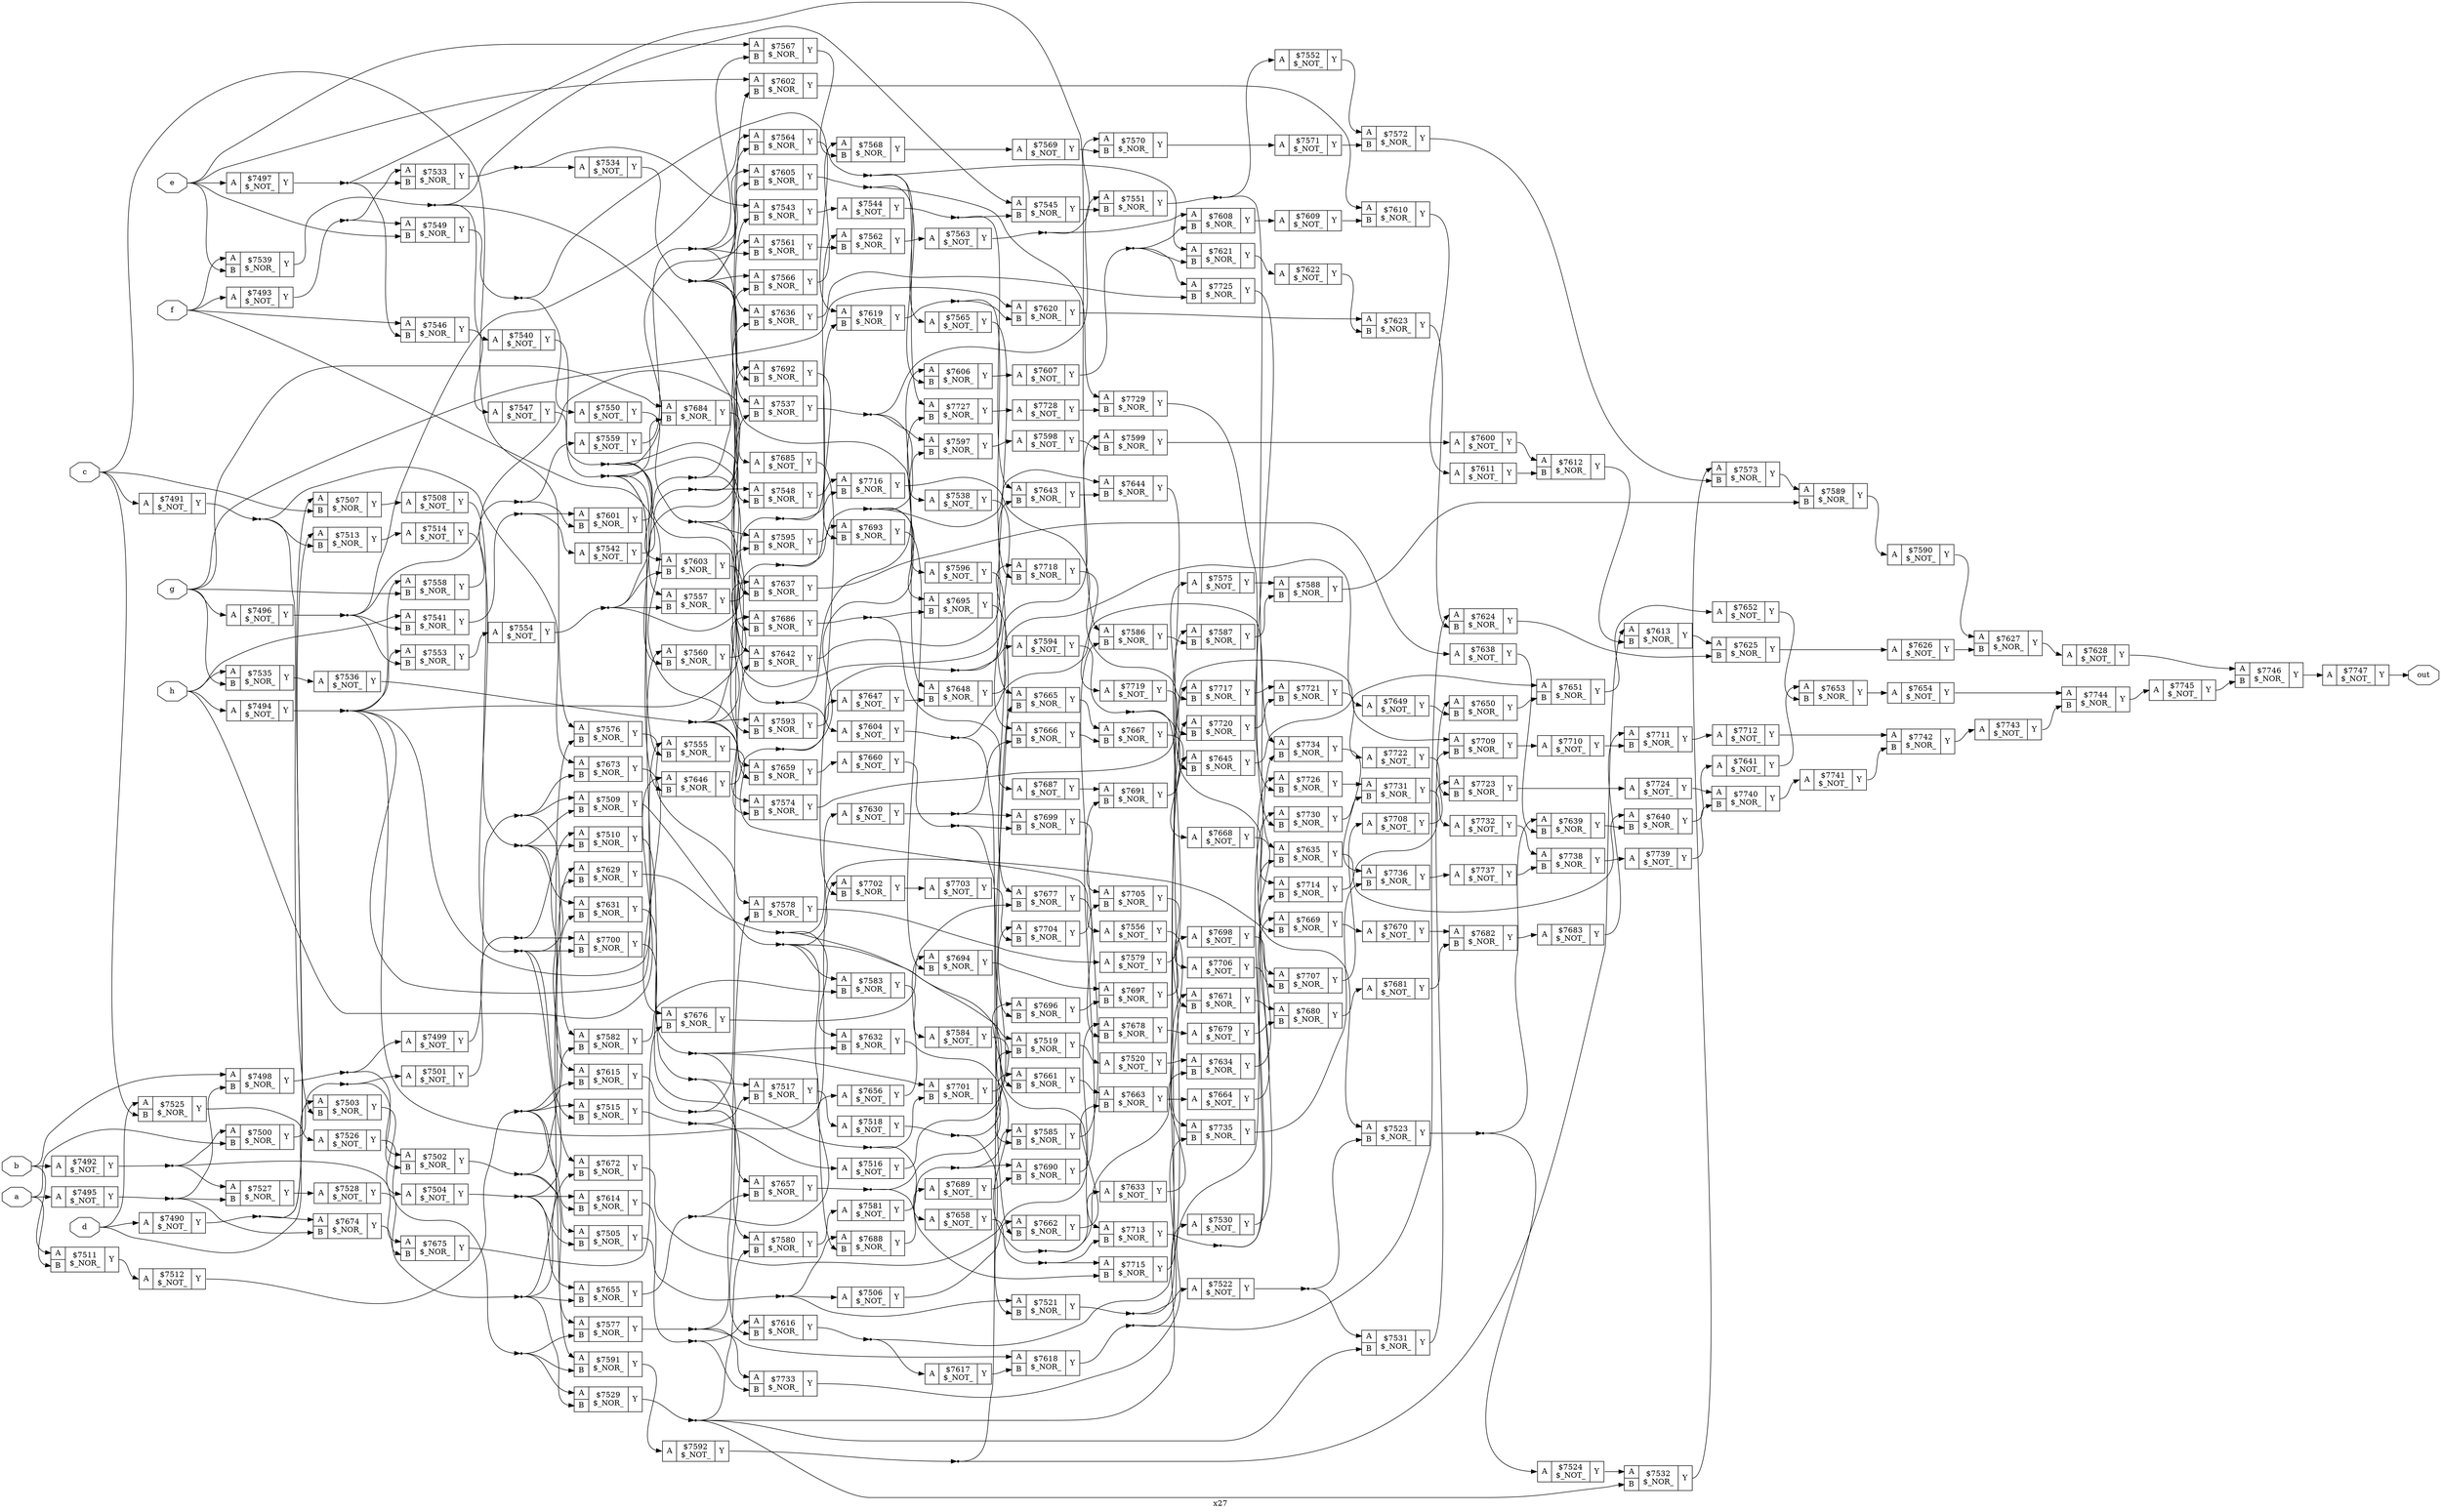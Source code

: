 digraph "x27" {
label="x27";
rankdir="LR";
remincross=true;
n258 [ shape=octagon, label="a", color="black", fontcolor="black" ];
n259 [ shape=octagon, label="b", color="black", fontcolor="black" ];
n260 [ shape=octagon, label="c", color="black", fontcolor="black" ];
n261 [ shape=octagon, label="d", color="black", fontcolor="black" ];
n262 [ shape=octagon, label="e", color="black", fontcolor="black" ];
n263 [ shape=octagon, label="f", color="black", fontcolor="black" ];
n264 [ shape=octagon, label="g", color="black", fontcolor="black" ];
n265 [ shape=octagon, label="h", color="black", fontcolor="black" ];
n266 [ shape=octagon, label="out", color="black", fontcolor="black" ];
c269 [ shape=record, label="{{<p267> A}|$7490\n$_NOT_|{<p268> Y}}" ];
c270 [ shape=record, label="{{<p267> A}|$7491\n$_NOT_|{<p268> Y}}" ];
c271 [ shape=record, label="{{<p267> A}|$7492\n$_NOT_|{<p268> Y}}" ];
c272 [ shape=record, label="{{<p267> A}|$7493\n$_NOT_|{<p268> Y}}" ];
c273 [ shape=record, label="{{<p267> A}|$7494\n$_NOT_|{<p268> Y}}" ];
c274 [ shape=record, label="{{<p267> A}|$7495\n$_NOT_|{<p268> Y}}" ];
c275 [ shape=record, label="{{<p267> A}|$7496\n$_NOT_|{<p268> Y}}" ];
c276 [ shape=record, label="{{<p267> A}|$7497\n$_NOT_|{<p268> Y}}" ];
c278 [ shape=record, label="{{<p267> A|<p277> B}|$7498\n$_NOR_|{<p268> Y}}" ];
c279 [ shape=record, label="{{<p267> A}|$7499\n$_NOT_|{<p268> Y}}" ];
c280 [ shape=record, label="{{<p267> A|<p277> B}|$7500\n$_NOR_|{<p268> Y}}" ];
c281 [ shape=record, label="{{<p267> A}|$7501\n$_NOT_|{<p268> Y}}" ];
c282 [ shape=record, label="{{<p267> A|<p277> B}|$7502\n$_NOR_|{<p268> Y}}" ];
c283 [ shape=record, label="{{<p267> A|<p277> B}|$7503\n$_NOR_|{<p268> Y}}" ];
c284 [ shape=record, label="{{<p267> A}|$7504\n$_NOT_|{<p268> Y}}" ];
c285 [ shape=record, label="{{<p267> A|<p277> B}|$7505\n$_NOR_|{<p268> Y}}" ];
c286 [ shape=record, label="{{<p267> A}|$7506\n$_NOT_|{<p268> Y}}" ];
c287 [ shape=record, label="{{<p267> A|<p277> B}|$7507\n$_NOR_|{<p268> Y}}" ];
c288 [ shape=record, label="{{<p267> A}|$7508\n$_NOT_|{<p268> Y}}" ];
c289 [ shape=record, label="{{<p267> A|<p277> B}|$7509\n$_NOR_|{<p268> Y}}" ];
c290 [ shape=record, label="{{<p267> A|<p277> B}|$7510\n$_NOR_|{<p268> Y}}" ];
c291 [ shape=record, label="{{<p267> A|<p277> B}|$7511\n$_NOR_|{<p268> Y}}" ];
c292 [ shape=record, label="{{<p267> A}|$7512\n$_NOT_|{<p268> Y}}" ];
c293 [ shape=record, label="{{<p267> A|<p277> B}|$7513\n$_NOR_|{<p268> Y}}" ];
c294 [ shape=record, label="{{<p267> A}|$7514\n$_NOT_|{<p268> Y}}" ];
c295 [ shape=record, label="{{<p267> A|<p277> B}|$7515\n$_NOR_|{<p268> Y}}" ];
c296 [ shape=record, label="{{<p267> A}|$7516\n$_NOT_|{<p268> Y}}" ];
c297 [ shape=record, label="{{<p267> A|<p277> B}|$7517\n$_NOR_|{<p268> Y}}" ];
c298 [ shape=record, label="{{<p267> A}|$7518\n$_NOT_|{<p268> Y}}" ];
c299 [ shape=record, label="{{<p267> A|<p277> B}|$7519\n$_NOR_|{<p268> Y}}" ];
c300 [ shape=record, label="{{<p267> A}|$7520\n$_NOT_|{<p268> Y}}" ];
c301 [ shape=record, label="{{<p267> A|<p277> B}|$7521\n$_NOR_|{<p268> Y}}" ];
c302 [ shape=record, label="{{<p267> A}|$7522\n$_NOT_|{<p268> Y}}" ];
c303 [ shape=record, label="{{<p267> A|<p277> B}|$7523\n$_NOR_|{<p268> Y}}" ];
c304 [ shape=record, label="{{<p267> A}|$7524\n$_NOT_|{<p268> Y}}" ];
c305 [ shape=record, label="{{<p267> A|<p277> B}|$7525\n$_NOR_|{<p268> Y}}" ];
c306 [ shape=record, label="{{<p267> A}|$7526\n$_NOT_|{<p268> Y}}" ];
c307 [ shape=record, label="{{<p267> A|<p277> B}|$7527\n$_NOR_|{<p268> Y}}" ];
c308 [ shape=record, label="{{<p267> A}|$7528\n$_NOT_|{<p268> Y}}" ];
c309 [ shape=record, label="{{<p267> A|<p277> B}|$7529\n$_NOR_|{<p268> Y}}" ];
c310 [ shape=record, label="{{<p267> A}|$7530\n$_NOT_|{<p268> Y}}" ];
c311 [ shape=record, label="{{<p267> A|<p277> B}|$7531\n$_NOR_|{<p268> Y}}" ];
c312 [ shape=record, label="{{<p267> A|<p277> B}|$7532\n$_NOR_|{<p268> Y}}" ];
c313 [ shape=record, label="{{<p267> A|<p277> B}|$7533\n$_NOR_|{<p268> Y}}" ];
c314 [ shape=record, label="{{<p267> A}|$7534\n$_NOT_|{<p268> Y}}" ];
c315 [ shape=record, label="{{<p267> A|<p277> B}|$7535\n$_NOR_|{<p268> Y}}" ];
c316 [ shape=record, label="{{<p267> A}|$7536\n$_NOT_|{<p268> Y}}" ];
c317 [ shape=record, label="{{<p267> A|<p277> B}|$7537\n$_NOR_|{<p268> Y}}" ];
c318 [ shape=record, label="{{<p267> A}|$7538\n$_NOT_|{<p268> Y}}" ];
c319 [ shape=record, label="{{<p267> A|<p277> B}|$7539\n$_NOR_|{<p268> Y}}" ];
c320 [ shape=record, label="{{<p267> A}|$7540\n$_NOT_|{<p268> Y}}" ];
c321 [ shape=record, label="{{<p267> A|<p277> B}|$7541\n$_NOR_|{<p268> Y}}" ];
c322 [ shape=record, label="{{<p267> A}|$7542\n$_NOT_|{<p268> Y}}" ];
c323 [ shape=record, label="{{<p267> A|<p277> B}|$7543\n$_NOR_|{<p268> Y}}" ];
c324 [ shape=record, label="{{<p267> A}|$7544\n$_NOT_|{<p268> Y}}" ];
c325 [ shape=record, label="{{<p267> A|<p277> B}|$7545\n$_NOR_|{<p268> Y}}" ];
c326 [ shape=record, label="{{<p267> A|<p277> B}|$7546\n$_NOR_|{<p268> Y}}" ];
c327 [ shape=record, label="{{<p267> A}|$7547\n$_NOT_|{<p268> Y}}" ];
c328 [ shape=record, label="{{<p267> A|<p277> B}|$7548\n$_NOR_|{<p268> Y}}" ];
c329 [ shape=record, label="{{<p267> A|<p277> B}|$7549\n$_NOR_|{<p268> Y}}" ];
c330 [ shape=record, label="{{<p267> A}|$7550\n$_NOT_|{<p268> Y}}" ];
c331 [ shape=record, label="{{<p267> A|<p277> B}|$7551\n$_NOR_|{<p268> Y}}" ];
c332 [ shape=record, label="{{<p267> A}|$7552\n$_NOT_|{<p268> Y}}" ];
c333 [ shape=record, label="{{<p267> A|<p277> B}|$7553\n$_NOR_|{<p268> Y}}" ];
c334 [ shape=record, label="{{<p267> A}|$7554\n$_NOT_|{<p268> Y}}" ];
c335 [ shape=record, label="{{<p267> A|<p277> B}|$7555\n$_NOR_|{<p268> Y}}" ];
c336 [ shape=record, label="{{<p267> A}|$7556\n$_NOT_|{<p268> Y}}" ];
c337 [ shape=record, label="{{<p267> A|<p277> B}|$7557\n$_NOR_|{<p268> Y}}" ];
c338 [ shape=record, label="{{<p267> A|<p277> B}|$7558\n$_NOR_|{<p268> Y}}" ];
c339 [ shape=record, label="{{<p267> A}|$7559\n$_NOT_|{<p268> Y}}" ];
c340 [ shape=record, label="{{<p267> A|<p277> B}|$7560\n$_NOR_|{<p268> Y}}" ];
c341 [ shape=record, label="{{<p267> A|<p277> B}|$7561\n$_NOR_|{<p268> Y}}" ];
c342 [ shape=record, label="{{<p267> A|<p277> B}|$7562\n$_NOR_|{<p268> Y}}" ];
c343 [ shape=record, label="{{<p267> A}|$7563\n$_NOT_|{<p268> Y}}" ];
c344 [ shape=record, label="{{<p267> A|<p277> B}|$7564\n$_NOR_|{<p268> Y}}" ];
c345 [ shape=record, label="{{<p267> A}|$7565\n$_NOT_|{<p268> Y}}" ];
c346 [ shape=record, label="{{<p267> A|<p277> B}|$7566\n$_NOR_|{<p268> Y}}" ];
c347 [ shape=record, label="{{<p267> A|<p277> B}|$7567\n$_NOR_|{<p268> Y}}" ];
c348 [ shape=record, label="{{<p267> A|<p277> B}|$7568\n$_NOR_|{<p268> Y}}" ];
c349 [ shape=record, label="{{<p267> A}|$7569\n$_NOT_|{<p268> Y}}" ];
c350 [ shape=record, label="{{<p267> A|<p277> B}|$7570\n$_NOR_|{<p268> Y}}" ];
c351 [ shape=record, label="{{<p267> A}|$7571\n$_NOT_|{<p268> Y}}" ];
c352 [ shape=record, label="{{<p267> A|<p277> B}|$7572\n$_NOR_|{<p268> Y}}" ];
c353 [ shape=record, label="{{<p267> A|<p277> B}|$7573\n$_NOR_|{<p268> Y}}" ];
c354 [ shape=record, label="{{<p267> A|<p277> B}|$7574\n$_NOR_|{<p268> Y}}" ];
c355 [ shape=record, label="{{<p267> A}|$7575\n$_NOT_|{<p268> Y}}" ];
c356 [ shape=record, label="{{<p267> A|<p277> B}|$7576\n$_NOR_|{<p268> Y}}" ];
c357 [ shape=record, label="{{<p267> A|<p277> B}|$7577\n$_NOR_|{<p268> Y}}" ];
c358 [ shape=record, label="{{<p267> A|<p277> B}|$7578\n$_NOR_|{<p268> Y}}" ];
c359 [ shape=record, label="{{<p267> A}|$7579\n$_NOT_|{<p268> Y}}" ];
c360 [ shape=record, label="{{<p267> A|<p277> B}|$7580\n$_NOR_|{<p268> Y}}" ];
c361 [ shape=record, label="{{<p267> A}|$7581\n$_NOT_|{<p268> Y}}" ];
c362 [ shape=record, label="{{<p267> A|<p277> B}|$7582\n$_NOR_|{<p268> Y}}" ];
c363 [ shape=record, label="{{<p267> A|<p277> B}|$7583\n$_NOR_|{<p268> Y}}" ];
c364 [ shape=record, label="{{<p267> A}|$7584\n$_NOT_|{<p268> Y}}" ];
c365 [ shape=record, label="{{<p267> A|<p277> B}|$7585\n$_NOR_|{<p268> Y}}" ];
c366 [ shape=record, label="{{<p267> A|<p277> B}|$7586\n$_NOR_|{<p268> Y}}" ];
c367 [ shape=record, label="{{<p267> A|<p277> B}|$7587\n$_NOR_|{<p268> Y}}" ];
c368 [ shape=record, label="{{<p267> A|<p277> B}|$7588\n$_NOR_|{<p268> Y}}" ];
c369 [ shape=record, label="{{<p267> A|<p277> B}|$7589\n$_NOR_|{<p268> Y}}" ];
c370 [ shape=record, label="{{<p267> A}|$7590\n$_NOT_|{<p268> Y}}" ];
c371 [ shape=record, label="{{<p267> A|<p277> B}|$7591\n$_NOR_|{<p268> Y}}" ];
c372 [ shape=record, label="{{<p267> A}|$7592\n$_NOT_|{<p268> Y}}" ];
c373 [ shape=record, label="{{<p267> A|<p277> B}|$7593\n$_NOR_|{<p268> Y}}" ];
c374 [ shape=record, label="{{<p267> A}|$7594\n$_NOT_|{<p268> Y}}" ];
c375 [ shape=record, label="{{<p267> A|<p277> B}|$7595\n$_NOR_|{<p268> Y}}" ];
c376 [ shape=record, label="{{<p267> A}|$7596\n$_NOT_|{<p268> Y}}" ];
c377 [ shape=record, label="{{<p267> A|<p277> B}|$7597\n$_NOR_|{<p268> Y}}" ];
c378 [ shape=record, label="{{<p267> A}|$7598\n$_NOT_|{<p268> Y}}" ];
c379 [ shape=record, label="{{<p267> A|<p277> B}|$7599\n$_NOR_|{<p268> Y}}" ];
c380 [ shape=record, label="{{<p267> A}|$7600\n$_NOT_|{<p268> Y}}" ];
c381 [ shape=record, label="{{<p267> A|<p277> B}|$7601\n$_NOR_|{<p268> Y}}" ];
c382 [ shape=record, label="{{<p267> A|<p277> B}|$7602\n$_NOR_|{<p268> Y}}" ];
c383 [ shape=record, label="{{<p267> A|<p277> B}|$7603\n$_NOR_|{<p268> Y}}" ];
c384 [ shape=record, label="{{<p267> A}|$7604\n$_NOT_|{<p268> Y}}" ];
c385 [ shape=record, label="{{<p267> A|<p277> B}|$7605\n$_NOR_|{<p268> Y}}" ];
c386 [ shape=record, label="{{<p267> A|<p277> B}|$7606\n$_NOR_|{<p268> Y}}" ];
c387 [ shape=record, label="{{<p267> A}|$7607\n$_NOT_|{<p268> Y}}" ];
c388 [ shape=record, label="{{<p267> A|<p277> B}|$7608\n$_NOR_|{<p268> Y}}" ];
c389 [ shape=record, label="{{<p267> A}|$7609\n$_NOT_|{<p268> Y}}" ];
c390 [ shape=record, label="{{<p267> A|<p277> B}|$7610\n$_NOR_|{<p268> Y}}" ];
c391 [ shape=record, label="{{<p267> A}|$7611\n$_NOT_|{<p268> Y}}" ];
c392 [ shape=record, label="{{<p267> A|<p277> B}|$7612\n$_NOR_|{<p268> Y}}" ];
c393 [ shape=record, label="{{<p267> A|<p277> B}|$7613\n$_NOR_|{<p268> Y}}" ];
c394 [ shape=record, label="{{<p267> A|<p277> B}|$7614\n$_NOR_|{<p268> Y}}" ];
c395 [ shape=record, label="{{<p267> A|<p277> B}|$7615\n$_NOR_|{<p268> Y}}" ];
c396 [ shape=record, label="{{<p267> A|<p277> B}|$7616\n$_NOR_|{<p268> Y}}" ];
c397 [ shape=record, label="{{<p267> A}|$7617\n$_NOT_|{<p268> Y}}" ];
c398 [ shape=record, label="{{<p267> A|<p277> B}|$7618\n$_NOR_|{<p268> Y}}" ];
c399 [ shape=record, label="{{<p267> A|<p277> B}|$7619\n$_NOR_|{<p268> Y}}" ];
c400 [ shape=record, label="{{<p267> A|<p277> B}|$7620\n$_NOR_|{<p268> Y}}" ];
c401 [ shape=record, label="{{<p267> A|<p277> B}|$7621\n$_NOR_|{<p268> Y}}" ];
c402 [ shape=record, label="{{<p267> A}|$7622\n$_NOT_|{<p268> Y}}" ];
c403 [ shape=record, label="{{<p267> A|<p277> B}|$7623\n$_NOR_|{<p268> Y}}" ];
c404 [ shape=record, label="{{<p267> A|<p277> B}|$7624\n$_NOR_|{<p268> Y}}" ];
c405 [ shape=record, label="{{<p267> A|<p277> B}|$7625\n$_NOR_|{<p268> Y}}" ];
c406 [ shape=record, label="{{<p267> A}|$7626\n$_NOT_|{<p268> Y}}" ];
c407 [ shape=record, label="{{<p267> A|<p277> B}|$7627\n$_NOR_|{<p268> Y}}" ];
c408 [ shape=record, label="{{<p267> A}|$7628\n$_NOT_|{<p268> Y}}" ];
c409 [ shape=record, label="{{<p267> A|<p277> B}|$7629\n$_NOR_|{<p268> Y}}" ];
c410 [ shape=record, label="{{<p267> A}|$7630\n$_NOT_|{<p268> Y}}" ];
c411 [ shape=record, label="{{<p267> A|<p277> B}|$7631\n$_NOR_|{<p268> Y}}" ];
c412 [ shape=record, label="{{<p267> A|<p277> B}|$7632\n$_NOR_|{<p268> Y}}" ];
c413 [ shape=record, label="{{<p267> A}|$7633\n$_NOT_|{<p268> Y}}" ];
c414 [ shape=record, label="{{<p267> A|<p277> B}|$7634\n$_NOR_|{<p268> Y}}" ];
c415 [ shape=record, label="{{<p267> A|<p277> B}|$7635\n$_NOR_|{<p268> Y}}" ];
c416 [ shape=record, label="{{<p267> A|<p277> B}|$7636\n$_NOR_|{<p268> Y}}" ];
c417 [ shape=record, label="{{<p267> A|<p277> B}|$7637\n$_NOR_|{<p268> Y}}" ];
c418 [ shape=record, label="{{<p267> A}|$7638\n$_NOT_|{<p268> Y}}" ];
c419 [ shape=record, label="{{<p267> A|<p277> B}|$7639\n$_NOR_|{<p268> Y}}" ];
c420 [ shape=record, label="{{<p267> A|<p277> B}|$7640\n$_NOR_|{<p268> Y}}" ];
c421 [ shape=record, label="{{<p267> A}|$7641\n$_NOT_|{<p268> Y}}" ];
c422 [ shape=record, label="{{<p267> A|<p277> B}|$7642\n$_NOR_|{<p268> Y}}" ];
c423 [ shape=record, label="{{<p267> A|<p277> B}|$7643\n$_NOR_|{<p268> Y}}" ];
c424 [ shape=record, label="{{<p267> A|<p277> B}|$7644\n$_NOR_|{<p268> Y}}" ];
c425 [ shape=record, label="{{<p267> A|<p277> B}|$7645\n$_NOR_|{<p268> Y}}" ];
c426 [ shape=record, label="{{<p267> A|<p277> B}|$7646\n$_NOR_|{<p268> Y}}" ];
c427 [ shape=record, label="{{<p267> A}|$7647\n$_NOT_|{<p268> Y}}" ];
c428 [ shape=record, label="{{<p267> A|<p277> B}|$7648\n$_NOR_|{<p268> Y}}" ];
c429 [ shape=record, label="{{<p267> A}|$7649\n$_NOT_|{<p268> Y}}" ];
c430 [ shape=record, label="{{<p267> A|<p277> B}|$7650\n$_NOR_|{<p268> Y}}" ];
c431 [ shape=record, label="{{<p267> A|<p277> B}|$7651\n$_NOR_|{<p268> Y}}" ];
c432 [ shape=record, label="{{<p267> A}|$7652\n$_NOT_|{<p268> Y}}" ];
c433 [ shape=record, label="{{<p267> A|<p277> B}|$7653\n$_NOR_|{<p268> Y}}" ];
c434 [ shape=record, label="{{<p267> A}|$7654\n$_NOT_|{<p268> Y}}" ];
c435 [ shape=record, label="{{<p267> A|<p277> B}|$7655\n$_NOR_|{<p268> Y}}" ];
c436 [ shape=record, label="{{<p267> A}|$7656\n$_NOT_|{<p268> Y}}" ];
c437 [ shape=record, label="{{<p267> A|<p277> B}|$7657\n$_NOR_|{<p268> Y}}" ];
c438 [ shape=record, label="{{<p267> A}|$7658\n$_NOT_|{<p268> Y}}" ];
c439 [ shape=record, label="{{<p267> A|<p277> B}|$7659\n$_NOR_|{<p268> Y}}" ];
c440 [ shape=record, label="{{<p267> A}|$7660\n$_NOT_|{<p268> Y}}" ];
c441 [ shape=record, label="{{<p267> A|<p277> B}|$7661\n$_NOR_|{<p268> Y}}" ];
c442 [ shape=record, label="{{<p267> A|<p277> B}|$7662\n$_NOR_|{<p268> Y}}" ];
c443 [ shape=record, label="{{<p267> A|<p277> B}|$7663\n$_NOR_|{<p268> Y}}" ];
c444 [ shape=record, label="{{<p267> A}|$7664\n$_NOT_|{<p268> Y}}" ];
c445 [ shape=record, label="{{<p267> A|<p277> B}|$7665\n$_NOR_|{<p268> Y}}" ];
c446 [ shape=record, label="{{<p267> A|<p277> B}|$7666\n$_NOR_|{<p268> Y}}" ];
c447 [ shape=record, label="{{<p267> A|<p277> B}|$7667\n$_NOR_|{<p268> Y}}" ];
c448 [ shape=record, label="{{<p267> A}|$7668\n$_NOT_|{<p268> Y}}" ];
c449 [ shape=record, label="{{<p267> A|<p277> B}|$7669\n$_NOR_|{<p268> Y}}" ];
c450 [ shape=record, label="{{<p267> A}|$7670\n$_NOT_|{<p268> Y}}" ];
c451 [ shape=record, label="{{<p267> A|<p277> B}|$7671\n$_NOR_|{<p268> Y}}" ];
c452 [ shape=record, label="{{<p267> A|<p277> B}|$7672\n$_NOR_|{<p268> Y}}" ];
c453 [ shape=record, label="{{<p267> A|<p277> B}|$7673\n$_NOR_|{<p268> Y}}" ];
c454 [ shape=record, label="{{<p267> A|<p277> B}|$7674\n$_NOR_|{<p268> Y}}" ];
c455 [ shape=record, label="{{<p267> A|<p277> B}|$7675\n$_NOR_|{<p268> Y}}" ];
c456 [ shape=record, label="{{<p267> A|<p277> B}|$7676\n$_NOR_|{<p268> Y}}" ];
c457 [ shape=record, label="{{<p267> A|<p277> B}|$7677\n$_NOR_|{<p268> Y}}" ];
c458 [ shape=record, label="{{<p267> A|<p277> B}|$7678\n$_NOR_|{<p268> Y}}" ];
c459 [ shape=record, label="{{<p267> A}|$7679\n$_NOT_|{<p268> Y}}" ];
c460 [ shape=record, label="{{<p267> A|<p277> B}|$7680\n$_NOR_|{<p268> Y}}" ];
c461 [ shape=record, label="{{<p267> A}|$7681\n$_NOT_|{<p268> Y}}" ];
c462 [ shape=record, label="{{<p267> A|<p277> B}|$7682\n$_NOR_|{<p268> Y}}" ];
c463 [ shape=record, label="{{<p267> A}|$7683\n$_NOT_|{<p268> Y}}" ];
c464 [ shape=record, label="{{<p267> A|<p277> B}|$7684\n$_NOR_|{<p268> Y}}" ];
c465 [ shape=record, label="{{<p267> A}|$7685\n$_NOT_|{<p268> Y}}" ];
c466 [ shape=record, label="{{<p267> A|<p277> B}|$7686\n$_NOR_|{<p268> Y}}" ];
c467 [ shape=record, label="{{<p267> A}|$7687\n$_NOT_|{<p268> Y}}" ];
c468 [ shape=record, label="{{<p267> A|<p277> B}|$7688\n$_NOR_|{<p268> Y}}" ];
c469 [ shape=record, label="{{<p267> A}|$7689\n$_NOT_|{<p268> Y}}" ];
c470 [ shape=record, label="{{<p267> A|<p277> B}|$7690\n$_NOR_|{<p268> Y}}" ];
c471 [ shape=record, label="{{<p267> A|<p277> B}|$7691\n$_NOR_|{<p268> Y}}" ];
c472 [ shape=record, label="{{<p267> A|<p277> B}|$7692\n$_NOR_|{<p268> Y}}" ];
c473 [ shape=record, label="{{<p267> A|<p277> B}|$7693\n$_NOR_|{<p268> Y}}" ];
c474 [ shape=record, label="{{<p267> A|<p277> B}|$7694\n$_NOR_|{<p268> Y}}" ];
c475 [ shape=record, label="{{<p267> A|<p277> B}|$7695\n$_NOR_|{<p268> Y}}" ];
c476 [ shape=record, label="{{<p267> A|<p277> B}|$7696\n$_NOR_|{<p268> Y}}" ];
c477 [ shape=record, label="{{<p267> A|<p277> B}|$7697\n$_NOR_|{<p268> Y}}" ];
c478 [ shape=record, label="{{<p267> A}|$7698\n$_NOT_|{<p268> Y}}" ];
c479 [ shape=record, label="{{<p267> A|<p277> B}|$7699\n$_NOR_|{<p268> Y}}" ];
c480 [ shape=record, label="{{<p267> A|<p277> B}|$7700\n$_NOR_|{<p268> Y}}" ];
c481 [ shape=record, label="{{<p267> A|<p277> B}|$7701\n$_NOR_|{<p268> Y}}" ];
c482 [ shape=record, label="{{<p267> A|<p277> B}|$7702\n$_NOR_|{<p268> Y}}" ];
c483 [ shape=record, label="{{<p267> A}|$7703\n$_NOT_|{<p268> Y}}" ];
c484 [ shape=record, label="{{<p267> A|<p277> B}|$7704\n$_NOR_|{<p268> Y}}" ];
c485 [ shape=record, label="{{<p267> A|<p277> B}|$7705\n$_NOR_|{<p268> Y}}" ];
c486 [ shape=record, label="{{<p267> A}|$7706\n$_NOT_|{<p268> Y}}" ];
c487 [ shape=record, label="{{<p267> A|<p277> B}|$7707\n$_NOR_|{<p268> Y}}" ];
c488 [ shape=record, label="{{<p267> A}|$7708\n$_NOT_|{<p268> Y}}" ];
c489 [ shape=record, label="{{<p267> A|<p277> B}|$7709\n$_NOR_|{<p268> Y}}" ];
c490 [ shape=record, label="{{<p267> A}|$7710\n$_NOT_|{<p268> Y}}" ];
c491 [ shape=record, label="{{<p267> A|<p277> B}|$7711\n$_NOR_|{<p268> Y}}" ];
c492 [ shape=record, label="{{<p267> A}|$7712\n$_NOT_|{<p268> Y}}" ];
c493 [ shape=record, label="{{<p267> A|<p277> B}|$7713\n$_NOR_|{<p268> Y}}" ];
c494 [ shape=record, label="{{<p267> A|<p277> B}|$7714\n$_NOR_|{<p268> Y}}" ];
c495 [ shape=record, label="{{<p267> A|<p277> B}|$7715\n$_NOR_|{<p268> Y}}" ];
c496 [ shape=record, label="{{<p267> A|<p277> B}|$7716\n$_NOR_|{<p268> Y}}" ];
c497 [ shape=record, label="{{<p267> A|<p277> B}|$7717\n$_NOR_|{<p268> Y}}" ];
c498 [ shape=record, label="{{<p267> A|<p277> B}|$7718\n$_NOR_|{<p268> Y}}" ];
c499 [ shape=record, label="{{<p267> A}|$7719\n$_NOT_|{<p268> Y}}" ];
c500 [ shape=record, label="{{<p267> A|<p277> B}|$7720\n$_NOR_|{<p268> Y}}" ];
c501 [ shape=record, label="{{<p267> A|<p277> B}|$7721\n$_NOR_|{<p268> Y}}" ];
c502 [ shape=record, label="{{<p267> A}|$7722\n$_NOT_|{<p268> Y}}" ];
c503 [ shape=record, label="{{<p267> A|<p277> B}|$7723\n$_NOR_|{<p268> Y}}" ];
c504 [ shape=record, label="{{<p267> A}|$7724\n$_NOT_|{<p268> Y}}" ];
c505 [ shape=record, label="{{<p267> A|<p277> B}|$7725\n$_NOR_|{<p268> Y}}" ];
c506 [ shape=record, label="{{<p267> A|<p277> B}|$7726\n$_NOR_|{<p268> Y}}" ];
c507 [ shape=record, label="{{<p267> A|<p277> B}|$7727\n$_NOR_|{<p268> Y}}" ];
c508 [ shape=record, label="{{<p267> A}|$7728\n$_NOT_|{<p268> Y}}" ];
c509 [ shape=record, label="{{<p267> A|<p277> B}|$7729\n$_NOR_|{<p268> Y}}" ];
c510 [ shape=record, label="{{<p267> A|<p277> B}|$7730\n$_NOR_|{<p268> Y}}" ];
c511 [ shape=record, label="{{<p267> A|<p277> B}|$7731\n$_NOR_|{<p268> Y}}" ];
c512 [ shape=record, label="{{<p267> A}|$7732\n$_NOT_|{<p268> Y}}" ];
c513 [ shape=record, label="{{<p267> A|<p277> B}|$7733\n$_NOR_|{<p268> Y}}" ];
c514 [ shape=record, label="{{<p267> A|<p277> B}|$7734\n$_NOR_|{<p268> Y}}" ];
c515 [ shape=record, label="{{<p267> A|<p277> B}|$7735\n$_NOR_|{<p268> Y}}" ];
c516 [ shape=record, label="{{<p267> A|<p277> B}|$7736\n$_NOR_|{<p268> Y}}" ];
c517 [ shape=record, label="{{<p267> A}|$7737\n$_NOT_|{<p268> Y}}" ];
c518 [ shape=record, label="{{<p267> A|<p277> B}|$7738\n$_NOR_|{<p268> Y}}" ];
c519 [ shape=record, label="{{<p267> A}|$7739\n$_NOT_|{<p268> Y}}" ];
c520 [ shape=record, label="{{<p267> A|<p277> B}|$7740\n$_NOR_|{<p268> Y}}" ];
c521 [ shape=record, label="{{<p267> A}|$7741\n$_NOT_|{<p268> Y}}" ];
c522 [ shape=record, label="{{<p267> A|<p277> B}|$7742\n$_NOR_|{<p268> Y}}" ];
c523 [ shape=record, label="{{<p267> A}|$7743\n$_NOT_|{<p268> Y}}" ];
c524 [ shape=record, label="{{<p267> A|<p277> B}|$7744\n$_NOR_|{<p268> Y}}" ];
c525 [ shape=record, label="{{<p267> A}|$7745\n$_NOT_|{<p268> Y}}" ];
c526 [ shape=record, label="{{<p267> A|<p277> B}|$7746\n$_NOR_|{<p268> Y}}" ];
c527 [ shape=record, label="{{<p267> A}|$7747\n$_NOT_|{<p268> Y}}" ];
c360:p268:e -> c361:p267:w [color="black", label=""];
c369:p268:e -> c370:p267:w [color="black", label=""];
c450:p268:e -> c462:p267:w [color="black", label=""];
c451:p268:e -> c460:p267:w [color="black", label=""];
c452:p268:e -> c458:p267:w [color="black", label=""];
c453:p268:e -> c456:p267:w [color="black", label=""];
c454:p268:e -> c455:p277:w [color="black", label=""];
c455:p268:e -> c456:p277:w [color="black", label=""];
c456:p268:e -> c457:p277:w [color="black", label=""];
c457:p268:e -> c458:p277:w [color="black", label=""];
c458:p268:e -> c459:p267:w [color="black", label=""];
c459:p268:e -> c460:p277:w [color="black", label=""];
n11 [ shape=point ];
c269:p268:e -> n11:w [color="black", label=""];
n11:e -> c287:p267:w [color="black", label=""];
n11:e -> c293:p267:w [color="black", label=""];
n11:e -> c454:p267:w [color="black", label=""];
n110 [ shape=point ];
c279:p268:e -> n110:w [color="black", label=""];
n110:e -> c289:p267:w [color="black", label=""];
n110:e -> c362:p267:w [color="black", label=""];
n110:e -> c453:p277:w [color="black", label=""];
c460:p268:e -> c461:p267:w [color="black", label=""];
c461:p268:e -> c462:p277:w [color="black", label=""];
c462:p268:e -> c463:p267:w [color="black", label=""];
c463:p268:e -> c491:p267:w [color="black", label=""];
c464:p268:e -> c465:p267:w [color="black", label=""];
c465:p268:e -> c482:p277:w [color="black", label=""];
n117 [ shape=point ];
c466:p268:e -> n117:w [color="black", label=""];
n117:e -> c467:p267:w [color="black", label=""];
n117:e -> c475:p277:w [color="black", label=""];
c467:p268:e -> c471:p267:w [color="black", label=""];
c468:p268:e -> c469:p267:w [color="black", label=""];
c370:p268:e -> c407:p267:w [color="black", label=""];
c469:p268:e -> c470:p277:w [color="black", label=""];
n121 [ shape=point ];
c280:p268:e -> n121:w [color="black", label=""];
n121:e -> c281:p267:w [color="black", label=""];
n121:e -> c282:p277:w [color="black", label=""];
c470:p268:e -> c471:p277:w [color="black", label=""];
c471:p268:e -> c489:p267:w [color="black", label=""];
c472:p268:e -> c473:p277:w [color="black", label=""];
c473:p268:e -> c474:p277:w [color="black", label=""];
c474:p268:e -> c477:p267:w [color="black", label=""];
c475:p268:e -> c476:p277:w [color="black", label=""];
c476:p268:e -> c477:p277:w [color="black", label=""];
c477:p268:e -> c478:p267:w [color="black", label=""];
c371:p268:e -> c372:p267:w [color="black", label=""];
c478:p268:e -> c487:p267:w [color="black", label=""];
c479:p268:e -> c485:p267:w [color="black", label=""];
n132 [ shape=point ];
c281:p268:e -> n132:w [color="black", label=""];
n132:e -> c290:p267:w [color="black", label=""];
n132:e -> c480:p267:w [color="black", label=""];
n133 [ shape=point ];
c480:p268:e -> n133:w [color="black", label=""];
n133:e -> c481:p277:w [color="black", label=""];
n133:e -> c495:p277:w [color="black", label=""];
c481:p268:e -> c484:p267:w [color="black", label=""];
c482:p268:e -> c483:p267:w [color="black", label=""];
c483:p268:e -> c484:p277:w [color="black", label=""];
c484:p268:e -> c485:p277:w [color="black", label=""];
c485:p268:e -> c486:p267:w [color="black", label=""];
c486:p268:e -> c487:p277:w [color="black", label=""];
n14 [ shape=point ];
c372:p268:e -> n14:w [color="black", label=""];
n14:e -> c393:p267:w [color="black", label=""];
n14:e -> c445:p277:w [color="black", label=""];
c487:p268:e -> c488:p267:w [color="black", label=""];
c488:p268:e -> c489:p277:w [color="black", label=""];
c489:p268:e -> c490:p267:w [color="black", label=""];
n143 [ shape=point ];
c282:p268:e -> n143:w [color="black", label=""];
n143:e -> c285:p267:w [color="black", label=""];
n143:e -> c357:p267:w [color="black", label=""];
n143:e -> c409:p267:w [color="black", label=""];
c490:p268:e -> c491:p277:w [color="black", label=""];
c491:p268:e -> c492:p267:w [color="black", label=""];
c492:p268:e -> c522:p267:w [color="black", label=""];
n147 [ shape=point ];
c493:p268:e -> n147:w [color="black", label=""];
n147:e -> c494:p277:w [color="black", label=""];
n147:e -> c510:p267:w [color="black", label=""];
c494:p268:e -> c503:p267:w [color="black", label=""];
c495:p268:e -> c497:p267:w [color="black", label=""];
n15 [ shape=point ];
c373:p268:e -> n15:w [color="black", label=""];
n15:e -> c374:p267:w [color="black", label=""];
n15:e -> c379:p267:w [color="black", label=""];
c496:p268:e -> c497:p277:w [color="black", label=""];
c497:p268:e -> c501:p267:w [color="black", label=""];
c498:p268:e -> c499:p267:w [color="black", label=""];
c499:p268:e -> c500:p277:w [color="black", label=""];
c283:p268:e -> c284:p267:w [color="black", label=""];
c500:p268:e -> c501:p277:w [color="black", label=""];
c501:p268:e -> c502:p267:w [color="black", label=""];
c502:p268:e -> c503:p277:w [color="black", label=""];
c503:p268:e -> c504:p267:w [color="black", label=""];
c504:p268:e -> c520:p267:w [color="black", label=""];
n16 [ shape=point ];
c374:p268:e -> n16:w [color="black", label=""];
n16:e -> c451:p277:w [color="black", label=""];
n16:e -> c494:p267:w [color="black", label=""];
c505:p268:e -> c506:p277:w [color="black", label=""];
c506:p268:e -> c511:p267:w [color="black", label=""];
c507:p268:e -> c508:p267:w [color="black", label=""];
c508:p268:e -> c509:p277:w [color="black", label=""];
c509:p268:e -> c510:p277:w [color="black", label=""];
n165 [ shape=point ];
c284:p268:e -> n165:w [color="black", label=""];
n165:e -> c285:p277:w [color="black", label=""];
n165:e -> c362:p277:w [color="black", label=""];
n165:e -> c394:p267:w [color="black", label=""];
n165:e -> c435:p267:w [color="black", label=""];
c510:p268:e -> c511:p277:w [color="black", label=""];
c511:p268:e -> c512:p267:w [color="black", label=""];
c512:p268:e -> c518:p267:w [color="black", label=""];
c513:p268:e -> c514:p277:w [color="black", label=""];
n17 [ shape=point ];
c375:p268:e -> n17:w [color="black", label=""];
n17:e -> c376:p267:w [color="black", label=""];
n17:e -> c377:p277:w [color="black", label=""];
n17:e -> c424:p267:w [color="black", label=""];
n17:e -> c475:p267:w [color="black", label=""];
c514:p268:e -> c516:p267:w [color="black", label=""];
c515:p268:e -> c516:p277:w [color="black", label=""];
c516:p268:e -> c517:p267:w [color="black", label=""];
c517:p268:e -> c518:p277:w [color="black", label=""];
c518:p268:e -> c519:p267:w [color="black", label=""];
c519:p268:e -> c520:p277:w [color="black", label=""];
n176 [ shape=point ];
c285:p268:e -> n176:w [color="black", label=""];
n176:e -> c286:p267:w [color="black", label=""];
n176:e -> c301:p267:w [color="black", label=""];
n176:e -> c468:p267:w [color="black", label=""];
c520:p268:e -> c521:p267:w [color="black", label=""];
c521:p268:e -> c522:p277:w [color="black", label=""];
c522:p268:e -> c523:p267:w [color="black", label=""];
c376:p268:e -> c457:p267:w [color="black", label=""];
c523:p268:e -> c524:p277:w [color="black", label=""];
c524:p268:e -> c525:p267:w [color="black", label=""];
c525:p268:e -> c526:p277:w [color="black", label=""];
c526:p268:e -> c527:p267:w [color="black", label=""];
c286:p268:e -> c442:p267:w [color="black", label=""];
c287:p268:e -> c288:p267:w [color="black", label=""];
n186 [ shape=point ];
c288:p268:e -> n186:w [color="black", label=""];
n186:e -> c289:p277:w [color="black", label=""];
n186:e -> c290:p277:w [color="black", label=""];
n186:e -> c395:p267:w [color="black", label=""];
n186:e -> c411:p267:w [color="black", label=""];
n187 [ shape=point ];
c289:p268:e -> n187:w [color="black", label=""];
n187:e -> c299:p267:w [color="black", label=""];
n187:e -> c303:p267:w [color="black", label=""];
n187:e -> c363:p267:w [color="black", label=""];
n187:e -> c468:p277:w [color="black", label=""];
n188 [ shape=point ];
c290:p268:e -> n188:w [color="black", label=""];
n188:e -> c297:p267:w [color="black", label=""];
n188:e -> c360:p267:w [color="black", label=""];
c291:p268:e -> c292:p267:w [color="black", label=""];
c377:p268:e -> c378:p267:w [color="black", label=""];
n190 [ shape=point ];
c292:p268:e -> n190:w [color="black", label=""];
n190:e -> c295:p267:w [color="black", label=""];
n190:e -> c356:p277:w [color="black", label=""];
n190:e -> c371:p267:w [color="black", label=""];
n190:e -> c394:p277:w [color="black", label=""];
n190:e -> c395:p277:w [color="black", label=""];
c293:p268:e -> c294:p267:w [color="black", label=""];
n192 [ shape=point ];
c294:p268:e -> n192:w [color="black", label=""];
n192:e -> c295:p277:w [color="black", label=""];
n192:e -> c409:p277:w [color="black", label=""];
n192:e -> c452:p267:w [color="black", label=""];
n192:e -> c480:p277:w [color="black", label=""];
n193 [ shape=point ];
c295:p268:e -> n193:w [color="black", label=""];
n193:e -> c296:p267:w [color="black", label=""];
n193:e -> c297:p277:w [color="black", label=""];
c296:p268:e -> c476:p267:w [color="black", label=""];
c297:p268:e -> c298:p267:w [color="black", label=""];
n196 [ shape=point ];
c298:p268:e -> n196:w [color="black", label=""];
n196:e -> c299:p277:w [color="black", label=""];
n196:e -> c301:p277:w [color="black", label=""];
c299:p268:e -> c300:p267:w [color="black", label=""];
c300:p268:e -> c414:p267:w [color="black", label=""];
n199 [ shape=point ];
c301:p268:e -> n199:w [color="black", label=""];
n199:e -> c302:p267:w [color="black", label=""];
n199:e -> c451:p267:w [color="black", label=""];
n2 [ shape=point ];
c361:p268:e -> n2:w [color="black", label=""];
n2:e -> c365:p267:w [color="black", label=""];
n2:e -> c470:p267:w [color="black", label=""];
c378:p268:e -> c379:p277:w [color="black", label=""];
n200 [ shape=point ];
c302:p268:e -> n200:w [color="black", label=""];
n200:e -> c303:p277:w [color="black", label=""];
n200:e -> c311:p267:w [color="black", label=""];
n201 [ shape=point ];
c303:p268:e -> n201:w [color="black", label=""];
n201:e -> c304:p267:w [color="black", label=""];
n201:e -> c419:p267:w [color="black", label=""];
c304:p268:e -> c312:p267:w [color="black", label=""];
c305:p268:e -> c306:p267:w [color="black", label=""];
n204 [ shape=point ];
c306:p268:e -> n204:w [color="black", label=""];
n204:e -> c309:p267:w [color="black", label=""];
n204:e -> c357:p277:w [color="black", label=""];
n204:e -> c371:p277:w [color="black", label=""];
c307:p268:e -> c308:p267:w [color="black", label=""];
n206 [ shape=point ];
c308:p268:e -> n206:w [color="black", label=""];
n206:e -> c309:p277:w [color="black", label=""];
n206:e -> c411:p277:w [color="black", label=""];
n206:e -> c435:p277:w [color="black", label=""];
n206:e -> c452:p277:w [color="black", label=""];
n207 [ shape=point ];
c309:p268:e -> n207:w [color="black", label=""];
n207:e -> c310:p267:w [color="black", label=""];
n207:e -> c311:p277:w [color="black", label=""];
n207:e -> c312:p277:w [color="black", label=""];
n207:e -> c360:p277:w [color="black", label=""];
c310:p268:e -> c506:p267:w [color="black", label=""];
c311:p268:e -> c430:p267:w [color="black", label=""];
c379:p268:e -> c380:p267:w [color="black", label=""];
c312:p268:e -> c353:p267:w [color="black", label=""];
n211 [ shape=point ];
c313:p268:e -> n211:w [color="black", label=""];
n211:e -> c314:p267:w [color="black", label=""];
n211:e -> c323:p267:w [color="black", label=""];
n212 [ shape=point ];
c314:p268:e -> n212:w [color="black", label=""];
n212:e -> c317:p267:w [color="black", label=""];
n212:e -> c344:p277:w [color="black", label=""];
n212:e -> c346:p267:w [color="black", label=""];
n212:e -> c385:p267:w [color="black", label=""];
n212:e -> c416:p267:w [color="black", label=""];
n212:e -> c417:p277:w [color="black", label=""];
c315:p268:e -> c316:p267:w [color="black", label=""];
n214 [ shape=point ];
c316:p268:e -> n214:w [color="black", label=""];
n214:e -> c317:p277:w [color="black", label=""];
n214:e -> c354:p277:w [color="black", label=""];
n214:e -> c373:p267:w [color="black", label=""];
n214:e -> c439:p267:w [color="black", label=""];
n214:e -> c466:p267:w [color="black", label=""];
n215 [ shape=point ];
c317:p268:e -> n215:w [color="black", label=""];
n215:e -> c318:p267:w [color="black", label=""];
n215:e -> c331:p267:w [color="black", label=""];
n215:e -> c377:p267:w [color="black", label=""];
c318:p268:e -> c446:p267:w [color="black", label=""];
n217 [ shape=point ];
c319:p268:e -> n217:w [color="black", label=""];
n217:e -> c320:p267:w [color="black", label=""];
n217:e -> c325:p267:w [color="black", label=""];
n217:e -> c422:p267:w [color="black", label=""];
n218 [ shape=point ];
c320:p268:e -> n218:w [color="black", label=""];
n218:e -> c335:p277:w [color="black", label=""];
n218:e -> c337:p267:w [color="black", label=""];
n218:e -> c426:p277:w [color="black", label=""];
n218:e -> c464:p277:w [color="black", label=""];
n218:e -> c466:p277:w [color="black", label=""];
n219 [ shape=point ];
c321:p268:e -> n219:w [color="black", label=""];
n219:e -> c322:p267:w [color="black", label=""];
n219:e -> c381:p267:w [color="black", label=""];
n22 [ shape=point ];
c270:p268:e -> n22:w [color="black", label=""];
n22:e -> c283:p277:w [color="black", label=""];
n22:e -> c293:p277:w [color="black", label=""];
n22:e -> c453:p267:w [color="black", label=""];
n220 [ shape=point ];
c322:p268:e -> n220:w [color="black", label=""];
n220:e -> c323:p277:w [color="black", label=""];
n220:e -> c328:p267:w [color="black", label=""];
n220:e -> c346:p277:w [color="black", label=""];
c323:p268:e -> c324:p267:w [color="black", label=""];
n222 [ shape=point ];
c324:p268:e -> n222:w [color="black", label=""];
n222:e -> c325:p277:w [color="black", label=""];
n222:e -> c423:p267:w [color="black", label=""];
c325:p268:e -> c331:p277:w [color="black", label=""];
c326:p268:e -> c327:p267:w [color="black", label=""];
n225 [ shape=point ];
c327:p268:e -> n225:w [color="black", label=""];
n225:e -> c328:p277:w [color="black", label=""];
n225:e -> c340:p277:w [color="black", label=""];
n225:e -> c341:p267:w [color="black", label=""];
n225:e -> c383:p267:w [color="black", label=""];
n225:e -> c439:p277:w [color="black", label=""];
c328:p268:e -> c496:p267:w [color="black", label=""];
n227 [ shape=point ];
c329:p268:e -> n227:w [color="black", label=""];
n227:e -> c330:p267:w [color="black", label=""];
n227:e -> c399:p267:w [color="black", label=""];
n228 [ shape=point ];
c330:p268:e -> n228:w [color="black", label=""];
n228:e -> c373:p277:w [color="black", label=""];
n228:e -> c375:p267:w [color="black", label=""];
n228:e -> c472:p267:w [color="black", label=""];
n229 [ shape=point ];
c331:p268:e -> n229:w [color="black", label=""];
n229:e -> c332:p267:w [color="black", label=""];
n229:e -> c514:p267:w [color="black", label=""];
c380:p268:e -> c392:p267:w [color="black", label=""];
c332:p268:e -> c352:p267:w [color="black", label=""];
c333:p268:e -> c334:p267:w [color="black", label=""];
n232 [ shape=point ];
c334:p268:e -> n232:w [color="black", label=""];
n232:e -> c337:p277:w [color="black", label=""];
n232:e -> c375:p277:w [color="black", label=""];
n232:e -> c383:p277:w [color="black", label=""];
n232:e -> c416:p277:w [color="black", label=""];
c335:p268:e -> c336:p267:w [color="black", label=""];
c336:p268:e -> c515:p267:w [color="black", label=""];
n235 [ shape=point ];
c337:p268:e -> n235:w [color="black", label=""];
n235:e -> c342:p267:w [color="black", label=""];
n235:e -> c496:p277:w [color="black", label=""];
n236 [ shape=point ];
c338:p268:e -> n236:w [color="black", label=""];
n236:e -> c339:p267:w [color="black", label=""];
n236:e -> c381:p277:w [color="black", label=""];
n237 [ shape=point ];
c339:p268:e -> n237:w [color="black", label=""];
n237:e -> c341:p277:w [color="black", label=""];
n237:e -> c347:p277:w [color="black", label=""];
n237:e -> c385:p277:w [color="black", label=""];
n237:e -> c472:p277:w [color="black", label=""];
n238 [ shape=point ];
c340:p268:e -> n238:w [color="black", label=""];
n238:e -> c399:p277:w [color="black", label=""];
n238:e -> c473:p267:w [color="black", label=""];
c341:p268:e -> c342:p277:w [color="black", label=""];
n24 [ shape=point ];
c381:p268:e -> n24:w [color="black", label=""];
n24:e -> c382:p277:w [color="black", label=""];
n24:e -> c498:p267:w [color="black", label=""];
c342:p268:e -> c343:p267:w [color="black", label=""];
n241 [ shape=point ];
c343:p268:e -> n241:w [color="black", label=""];
n241:e -> c350:p267:w [color="black", label=""];
n241:e -> c388:p267:w [color="black", label=""];
n242 [ shape=point ];
c344:p268:e -> n242:w [color="black", label=""];
n242:e -> c345:p267:w [color="black", label=""];
n242:e -> c401:p267:w [color="black", label=""];
n242:e -> c507:p267:w [color="black", label=""];
c345:p268:e -> c445:p267:w [color="black", label=""];
c346:p268:e -> c348:p267:w [color="black", label=""];
c347:p268:e -> c348:p277:w [color="black", label=""];
c348:p268:e -> c349:p267:w [color="black", label=""];
c349:p268:e -> c350:p277:w [color="black", label=""];
c350:p268:e -> c351:p267:w [color="black", label=""];
c351:p268:e -> c352:p277:w [color="black", label=""];
c382:p268:e -> c390:p267:w [color="black", label=""];
c352:p268:e -> c353:p277:w [color="black", label=""];
c353:p268:e -> c369:p267:w [color="black", label=""];
c354:p268:e -> c355:p267:w [color="black", label=""];
c355:p268:e -> c368:p267:w [color="black", label=""];
c356:p268:e -> c358:p267:w [color="black", label=""];
n255 [ shape=point ];
c357:p268:e -> n255:w [color="black", label=""];
n255:e -> c358:p277:w [color="black", label=""];
n255:e -> c398:p267:w [color="black", label=""];
n255:e -> c513:p267:w [color="black", label=""];
c358:p268:e -> c359:p267:w [color="black", label=""];
c359:p268:e -> c367:p267:w [color="black", label=""];
n258:e -> c274:p267:w [color="black", label=""];
n258:e -> c280:p277:w [color="black", label=""];
n258:e -> c291:p277:w [color="black", label=""];
n259:e -> c271:p267:w [color="black", label=""];
n259:e -> c278:p267:w [color="black", label=""];
n259:e -> c291:p267:w [color="black", label=""];
n26 [ shape=point ];
c383:p268:e -> n26:w [color="black", label=""];
n26:e -> c384:p267:w [color="black", label=""];
n26:e -> c386:p267:w [color="black", label=""];
n260:e -> c270:p267:w [color="black", label=""];
n260:e -> c287:p277:w [color="black", label=""];
n260:e -> c305:p277:w [color="black", label=""];
n260:e -> c356:p267:w [color="black", label=""];
n261:e -> c269:p267:w [color="black", label=""];
n261:e -> c283:p267:w [color="black", label=""];
n261:e -> c305:p267:w [color="black", label=""];
n262:e -> c276:p267:w [color="black", label=""];
n262:e -> c319:p277:w [color="black", label=""];
n262:e -> c329:p277:w [color="black", label=""];
n262:e -> c347:p267:w [color="black", label=""];
n262:e -> c382:p267:w [color="black", label=""];
n263:e -> c272:p267:w [color="black", label=""];
n263:e -> c319:p267:w [color="black", label=""];
n263:e -> c326:p267:w [color="black", label=""];
n263:e -> c354:p267:w [color="black", label=""];
n264:e -> c275:p267:w [color="black", label=""];
n264:e -> c315:p277:w [color="black", label=""];
n264:e -> c338:p277:w [color="black", label=""];
n264:e -> c400:p267:w [color="black", label=""];
n264:e -> c464:p267:w [color="black", label=""];
n265:e -> c273:p267:w [color="black", label=""];
n265:e -> c315:p267:w [color="black", label=""];
n265:e -> c321:p267:w [color="black", label=""];
n265:e -> c426:p267:w [color="black", label=""];
c527:p268:e -> n266:w [color="black", label=""];
n27 [ shape=point ];
c384:p268:e -> n27:w [color="black", label=""];
n27:e -> c415:p267:w [color="black", label=""];
n27:e -> c442:p277:w [color="black", label=""];
n28 [ shape=point ];
c385:p268:e -> n28:w [color="black", label=""];
n28:e -> c386:p277:w [color="black", label=""];
n28:e -> c509:p267:w [color="black", label=""];
c386:p268:e -> c387:p267:w [color="black", label=""];
c362:p268:e -> c363:p277:w [color="black", label=""];
n30 [ shape=point ];
c387:p268:e -> n30:w [color="black", label=""];
n30:e -> c388:p277:w [color="black", label=""];
n30:e -> c401:p277:w [color="black", label=""];
n30:e -> c505:p267:w [color="black", label=""];
c388:p268:e -> c389:p267:w [color="black", label=""];
c389:p268:e -> c390:p277:w [color="black", label=""];
n33 [ shape=point ];
c271:p268:e -> n33:w [color="black", label=""];
n33:e -> c280:p267:w [color="black", label=""];
n33:e -> c307:p267:w [color="black", label=""];
n33:e -> c455:p267:w [color="black", label=""];
c390:p268:e -> c391:p267:w [color="black", label=""];
c391:p268:e -> c392:p277:w [color="black", label=""];
c392:p268:e -> c393:p277:w [color="black", label=""];
c393:p268:e -> c405:p267:w [color="black", label=""];
n38 [ shape=point ];
c394:p268:e -> n38:w [color="black", label=""];
n38:e -> c396:p267:w [color="black", label=""];
n38:e -> c513:p277:w [color="black", label=""];
n39 [ shape=point ];
c395:p268:e -> n39:w [color="black", label=""];
n39:e -> c396:p277:w [color="black", label=""];
n39:e -> c422:p277:w [color="black", label=""];
c363:p268:e -> c364:p267:w [color="black", label=""];
n40 [ shape=point ];
c396:p268:e -> n40:w [color="black", label=""];
n40:e -> c397:p267:w [color="black", label=""];
n40:e -> c425:p267:w [color="black", label=""];
c397:p268:e -> c398:p277:w [color="black", label=""];
n42 [ shape=point ];
c398:p268:e -> n42:w [color="black", label=""];
n42:e -> c404:p267:w [color="black", label=""];
n42:e -> c515:p277:w [color="black", label=""];
n43 [ shape=point ];
c399:p268:e -> n43:w [color="black", label=""];
n43:e -> c400:p277:w [color="black", label=""];
n43:e -> c498:p277:w [color="black", label=""];
n44 [ shape=point ];
c272:p268:e -> n44:w [color="black", label=""];
n44:e -> c313:p267:w [color="black", label=""];
n44:e -> c329:p267:w [color="black", label=""];
c400:p268:e -> c403:p267:w [color="black", label=""];
c401:p268:e -> c402:p267:w [color="black", label=""];
c402:p268:e -> c403:p277:w [color="black", label=""];
c403:p268:e -> c404:p277:w [color="black", label=""];
c404:p268:e -> c405:p277:w [color="black", label=""];
c364:p268:e -> c365:p277:w [color="black", label=""];
c405:p268:e -> c406:p267:w [color="black", label=""];
c406:p268:e -> c407:p277:w [color="black", label=""];
c407:p268:e -> c408:p267:w [color="black", label=""];
c408:p268:e -> c526:p267:w [color="black", label=""];
n54 [ shape=point ];
c409:p268:e -> n54:w [color="black", label=""];
n54:e -> c410:p267:w [color="black", label=""];
n54:e -> c412:p267:w [color="black", label=""];
n54:e -> c493:p267:w [color="black", label=""];
n55 [ shape=point ];
c273:p268:e -> n55:w [color="black", label=""];
n55:e -> c333:p267:w [color="black", label=""];
n55:e -> c335:p267:w [color="black", label=""];
n55:e -> c338:p267:w [color="black", label=""];
n55:e -> c340:p267:w [color="black", label=""];
n55:e -> c417:p267:w [color="black", label=""];
n55:e -> c482:p267:w [color="black", label=""];
n56 [ shape=point ];
c410:p268:e -> n56:w [color="black", label=""];
n56:e -> c446:p277:w [color="black", label=""];
n56:e -> c479:p267:w [color="black", label=""];
n57 [ shape=point ];
c411:p268:e -> n57:w [color="black", label=""];
n57:e -> c412:p277:w [color="black", label=""];
n57:e -> c437:p267:w [color="black", label=""];
n57:e -> c481:p267:w [color="black", label=""];
n58 [ shape=point ];
c412:p268:e -> n58:w [color="black", label=""];
n58:e -> c413:p267:w [color="black", label=""];
n58:e -> c500:p267:w [color="black", label=""];
c413:p268:e -> c414:p277:w [color="black", label=""];
c365:p268:e -> c366:p277:w [color="black", label=""];
c414:p268:e -> c415:p277:w [color="black", label=""];
c415:p268:e -> c420:p267:w [color="black", label=""];
c416:p268:e -> c505:p277:w [color="black", label=""];
c417:p268:e -> c418:p267:w [color="black", label=""];
c418:p268:e -> c419:p277:w [color="black", label=""];
c419:p268:e -> c420:p277:w [color="black", label=""];
n66 [ shape=point ];
c274:p268:e -> n66:w [color="black", label=""];
n66:e -> c278:p277:w [color="black", label=""];
n66:e -> c307:p277:w [color="black", label=""];
n66:e -> c454:p277:w [color="black", label=""];
c420:p268:e -> c421:p267:w [color="black", label=""];
c421:p268:e -> c433:p267:w [color="black", label=""];
c422:p268:e -> c423:p277:w [color="black", label=""];
c366:p268:e -> c367:p277:w [color="black", label=""];
c423:p268:e -> c424:p277:w [color="black", label=""];
c424:p268:e -> c425:p277:w [color="black", label=""];
c425:p268:e -> c431:p267:w [color="black", label=""];
n73 [ shape=point ];
c426:p268:e -> n73:w [color="black", label=""];
n73:e -> c427:p267:w [color="black", label=""];
n73:e -> c507:p277:w [color="black", label=""];
c427:p268:e -> c428:p277:w [color="black", label=""];
c428:p268:e -> c429:p267:w [color="black", label=""];
c429:p268:e -> c430:p277:w [color="black", label=""];
n77 [ shape=point ];
c275:p268:e -> n77:w [color="black", label=""];
n77:e -> c321:p277:w [color="black", label=""];
n77:e -> c333:p277:w [color="black", label=""];
n77:e -> c344:p267:w [color="black", label=""];
n77:e -> c428:p267:w [color="black", label=""];
c430:p268:e -> c431:p277:w [color="black", label=""];
c431:p268:e -> c432:p267:w [color="black", label=""];
c367:p268:e -> c368:p277:w [color="black", label=""];
c432:p268:e -> c433:p277:w [color="black", label=""];
c433:p268:e -> c434:p267:w [color="black", label=""];
c434:p268:e -> c524:p267:w [color="black", label=""];
n83 [ shape=point ];
c435:p268:e -> n83:w [color="black", label=""];
n83:e -> c436:p267:w [color="black", label=""];
n83:e -> c437:p277:w [color="black", label=""];
c436:p268:e -> c474:p267:w [color="black", label=""];
n85 [ shape=point ];
c437:p268:e -> n85:w [color="black", label=""];
n85:e -> c438:p267:w [color="black", label=""];
n85:e -> c441:p267:w [color="black", label=""];
n86 [ shape=point ];
c438:p268:e -> n86:w [color="black", label=""];
n86:e -> c493:p277:w [color="black", label=""];
n86:e -> c495:p267:w [color="black", label=""];
c439:p268:e -> c440:p267:w [color="black", label=""];
n88 [ shape=point ];
c276:p268:e -> n88:w [color="black", label=""];
n88:e -> c313:p277:w [color="black", label=""];
n88:e -> c326:p277:w [color="black", label=""];
n88:e -> c366:p267:w [color="black", label=""];
n89 [ shape=point ];
c440:p268:e -> n89:w [color="black", label=""];
n89:e -> c441:p277:w [color="black", label=""];
n89:e -> c479:p277:w [color="black", label=""];
c368:p268:e -> c369:p277:w [color="black", label=""];
c441:p268:e -> c443:p267:w [color="black", label=""];
c442:p268:e -> c443:p277:w [color="black", label=""];
c443:p268:e -> c444:p267:w [color="black", label=""];
c444:p268:e -> c449:p267:w [color="black", label=""];
c445:p268:e -> c447:p267:w [color="black", label=""];
c446:p268:e -> c447:p277:w [color="black", label=""];
c447:p268:e -> c448:p267:w [color="black", label=""];
c448:p268:e -> c449:p277:w [color="black", label=""];
c449:p268:e -> c450:p267:w [color="black", label=""];
n99 [ shape=point ];
c278:p268:e -> n99:w [color="black", label=""];
n99:e -> c279:p267:w [color="black", label=""];
n99:e -> c282:p267:w [color="black", label=""];
}
